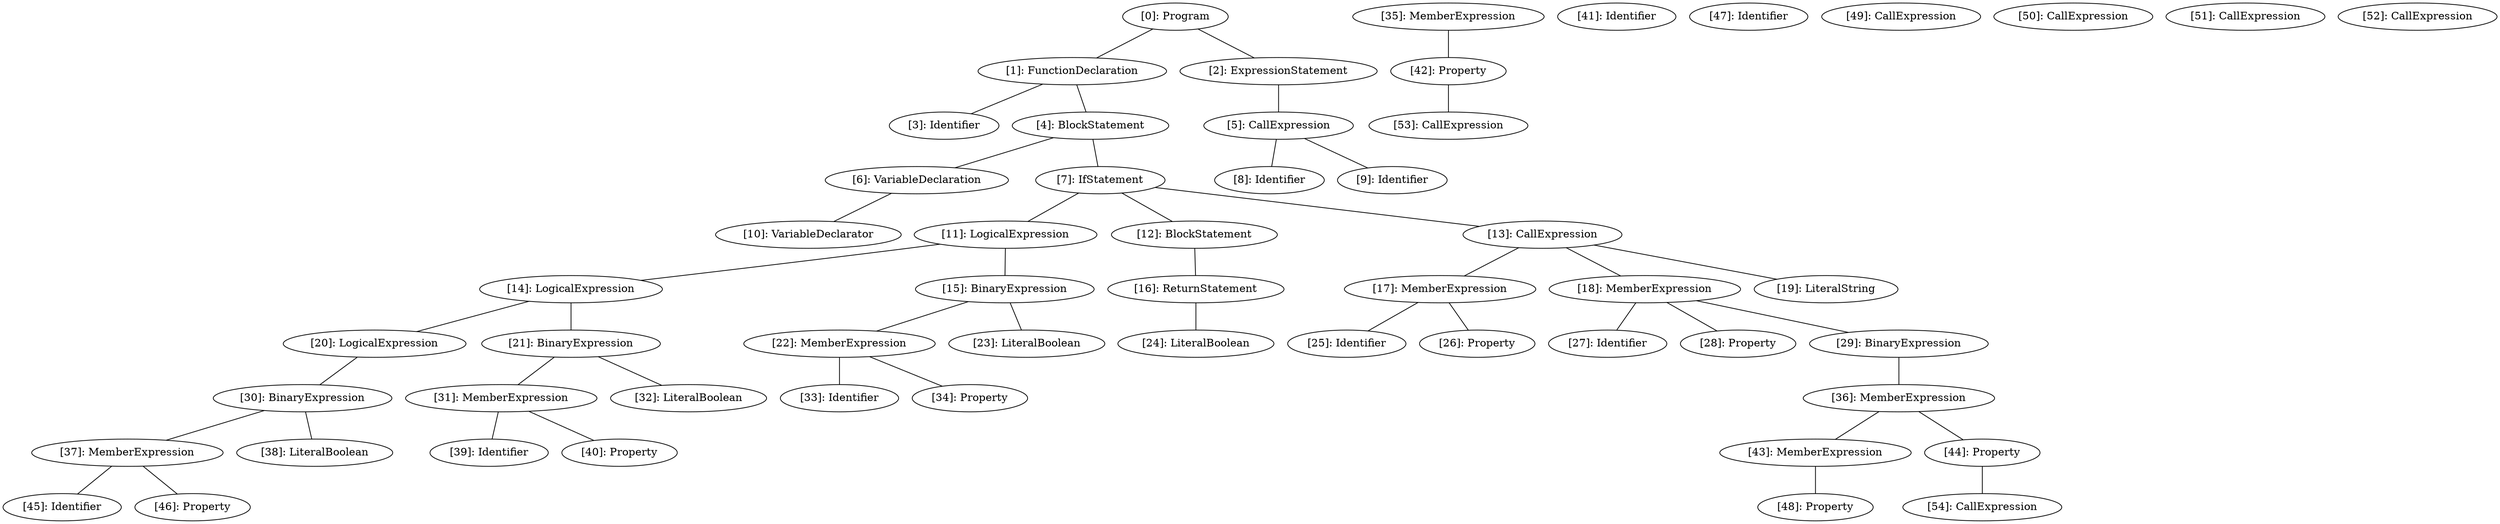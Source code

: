 // Result
graph {
	0 [label="[0]: Program"]
	1 [label="[1]: FunctionDeclaration"]
	2 [label="[2]: ExpressionStatement"]
	3 [label="[3]: Identifier"]
	4 [label="[4]: BlockStatement"]
	5 [label="[5]: CallExpression"]
	6 [label="[6]: VariableDeclaration"]
	7 [label="[7]: IfStatement"]
	8 [label="[8]: Identifier"]
	9 [label="[9]: Identifier"]
	10 [label="[10]: VariableDeclarator"]
	11 [label="[11]: LogicalExpression"]
	12 [label="[12]: BlockStatement"]
	13 [label="[13]: CallExpression"]
	14 [label="[14]: LogicalExpression"]
	15 [label="[15]: BinaryExpression"]
	16 [label="[16]: ReturnStatement"]
	17 [label="[17]: MemberExpression"]
	18 [label="[18]: MemberExpression"]
	19 [label="[19]: LiteralString"]
	20 [label="[20]: LogicalExpression"]
	21 [label="[21]: BinaryExpression"]
	22 [label="[22]: MemberExpression"]
	23 [label="[23]: LiteralBoolean"]
	24 [label="[24]: LiteralBoolean"]
	25 [label="[25]: Identifier"]
	26 [label="[26]: Property"]
	27 [label="[27]: Identifier"]
	28 [label="[28]: Property"]
	29 [label="[29]: BinaryExpression"]
	30 [label="[30]: BinaryExpression"]
	31 [label="[31]: MemberExpression"]
	32 [label="[32]: LiteralBoolean"]
	33 [label="[33]: Identifier"]
	34 [label="[34]: Property"]
	35 [label="[35]: MemberExpression"]
	36 [label="[36]: MemberExpression"]
	37 [label="[37]: MemberExpression"]
	38 [label="[38]: LiteralBoolean"]
	39 [label="[39]: Identifier"]
	40 [label="[40]: Property"]
	41 [label="[41]: Identifier"]
	42 [label="[42]: Property"]
	43 [label="[43]: MemberExpression"]
	44 [label="[44]: Property"]
	45 [label="[45]: Identifier"]
	46 [label="[46]: Property"]
	47 [label="[47]: Identifier"]
	48 [label="[48]: Property"]
	49 [label="[49]: CallExpression"]
	50 [label="[50]: CallExpression"]
	51 [label="[51]: CallExpression"]
	52 [label="[52]: CallExpression"]
	53 [label="[53]: CallExpression"]
	54 [label="[54]: CallExpression"]
	0 -- 1
	0 -- 2
	1 -- 3
	1 -- 4
	2 -- 5
	4 -- 6
	4 -- 7
	5 -- 8
	5 -- 9
	6 -- 10
	7 -- 11
	7 -- 12
	7 -- 13
	11 -- 14
	11 -- 15
	12 -- 16
	13 -- 17
	13 -- 18
	13 -- 19
	14 -- 20
	14 -- 21
	15 -- 22
	15 -- 23
	16 -- 24
	17 -- 25
	17 -- 26
	18 -- 27
	18 -- 28
	18 -- 29
	20 -- 30
	21 -- 31
	21 -- 32
	22 -- 33
	22 -- 34
	29 -- 36
	30 -- 37
	30 -- 38
	31 -- 39
	31 -- 40
	35 -- 42
	36 -- 43
	36 -- 44
	37 -- 45
	37 -- 46
	42 -- 53
	43 -- 48
	44 -- 54
}
